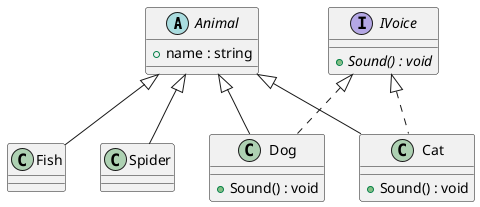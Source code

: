 ﻿@startuml
'https://plantuml.com/class-diagram

abstract class Animal {
+ name : string
}

interface IVoice {
+ {abstract} Sound() : void
}

Animal <|-- Fish
class Fish{
}

Animal <|-- Dog
IVoice <|.. Dog
class Dog {
+ Sound() : void
}

Animal <|-- Spider
class Spider {}

Animal <|-- Cat
IVoice <|.. Cat
class Cat {
+ Sound() : void
}

@enduml